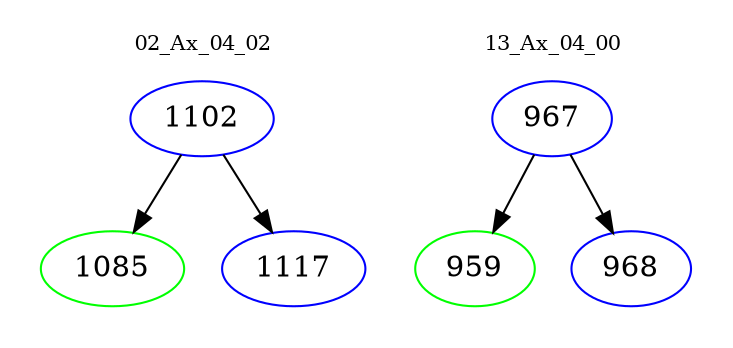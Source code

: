 digraph{
subgraph cluster_0 {
color = white
label = "02_Ax_04_02";
fontsize=10;
T0_1102 [label="1102", color="blue"]
T0_1102 -> T0_1085 [color="black"]
T0_1085 [label="1085", color="green"]
T0_1102 -> T0_1117 [color="black"]
T0_1117 [label="1117", color="blue"]
}
subgraph cluster_1 {
color = white
label = "13_Ax_04_00";
fontsize=10;
T1_967 [label="967", color="blue"]
T1_967 -> T1_959 [color="black"]
T1_959 [label="959", color="green"]
T1_967 -> T1_968 [color="black"]
T1_968 [label="968", color="blue"]
}
}
